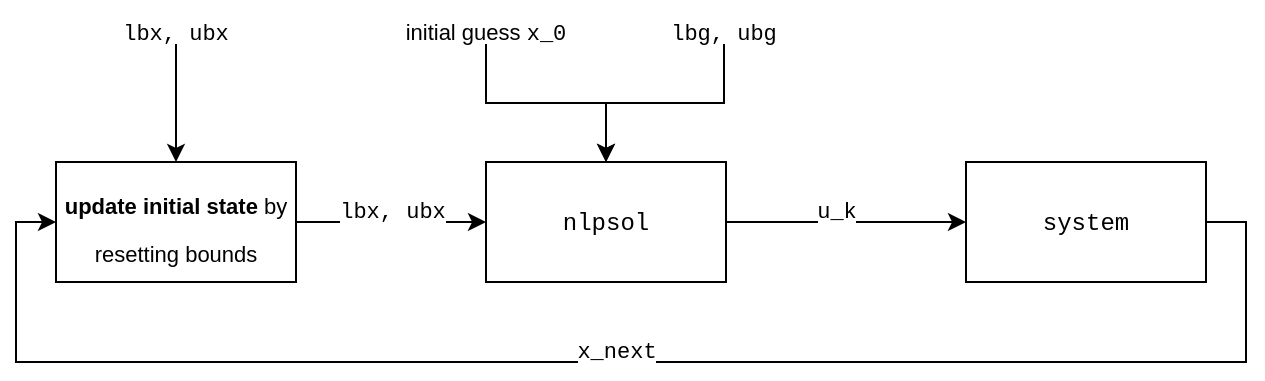 <mxfile version="13.0.3" type="device"><diagram id="Pq0E-FPJt1O3AaMJE1mD" name="Page-1"><mxGraphModel dx="763" dy="554" grid="1" gridSize="10" guides="1" tooltips="1" connect="1" arrows="1" fold="1" page="1" pageScale="1" pageWidth="827" pageHeight="1169" math="0" shadow="0"><root><mxCell id="0"/><mxCell id="1" parent="0"/><mxCell id="Z8yqr0X2EQr_Zcv8OtOA-3" style="edgeStyle=orthogonalEdgeStyle;rounded=0;orthogonalLoop=1;jettySize=auto;html=1;exitX=1;exitY=0.5;exitDx=0;exitDy=0;entryX=0;entryY=0.5;entryDx=0;entryDy=0;" edge="1" parent="1" source="Z8yqr0X2EQr_Zcv8OtOA-1" target="Z8yqr0X2EQr_Zcv8OtOA-2"><mxGeometry relative="1" as="geometry"/></mxCell><mxCell id="Z8yqr0X2EQr_Zcv8OtOA-6" value="&lt;font style=&quot;font-size: 11px&quot; face=&quot;Courier New&quot;&gt;u_k&lt;/font&gt;" style="edgeLabel;html=1;align=center;verticalAlign=middle;resizable=0;points=[];fontSize=20;" vertex="1" connectable="0" parent="Z8yqr0X2EQr_Zcv8OtOA-3"><mxGeometry x="-0.083" y="-2" relative="1" as="geometry"><mxPoint y="-12" as="offset"/></mxGeometry></mxCell><mxCell id="Z8yqr0X2EQr_Zcv8OtOA-1" value="&lt;font face=&quot;Courier New&quot;&gt;nlpsol&lt;/font&gt;" style="rounded=0;whiteSpace=wrap;html=1;" vertex="1" parent="1"><mxGeometry x="325" y="280" width="120" height="60" as="geometry"/></mxCell><mxCell id="Z8yqr0X2EQr_Zcv8OtOA-9" value="&lt;font style=&quot;font-size: 11px&quot; face=&quot;Courier New&quot;&gt;x_next&lt;/font&gt;" style="edgeStyle=orthogonalEdgeStyle;rounded=0;orthogonalLoop=1;jettySize=auto;html=1;exitX=1;exitY=0.5;exitDx=0;exitDy=0;entryX=0;entryY=0.5;entryDx=0;entryDy=0;fontSize=20;" edge="1" parent="1" source="Z8yqr0X2EQr_Zcv8OtOA-2" target="Z8yqr0X2EQr_Zcv8OtOA-7"><mxGeometry x="0.019" y="-10" relative="1" as="geometry"><Array as="points"><mxPoint x="705" y="310"/><mxPoint x="705" y="380"/><mxPoint x="90" y="380"/><mxPoint x="90" y="310"/></Array><mxPoint as="offset"/></mxGeometry></mxCell><mxCell id="Z8yqr0X2EQr_Zcv8OtOA-2" value="&lt;font face=&quot;Courier New&quot;&gt;system&lt;/font&gt;" style="rounded=0;whiteSpace=wrap;html=1;" vertex="1" parent="1"><mxGeometry x="565" y="280" width="120" height="60" as="geometry"/></mxCell><mxCell id="Z8yqr0X2EQr_Zcv8OtOA-8" style="edgeStyle=orthogonalEdgeStyle;rounded=0;orthogonalLoop=1;jettySize=auto;html=1;exitX=1;exitY=0.5;exitDx=0;exitDy=0;entryX=0;entryY=0.5;entryDx=0;entryDy=0;fontSize=20;" edge="1" parent="1" source="Z8yqr0X2EQr_Zcv8OtOA-7" target="Z8yqr0X2EQr_Zcv8OtOA-1"><mxGeometry relative="1" as="geometry"/></mxCell><mxCell id="Z8yqr0X2EQr_Zcv8OtOA-12" value="&lt;font face=&quot;Courier New&quot; style=&quot;font-size: 11px&quot;&gt;lbx, ubx&lt;/font&gt;" style="edgeLabel;html=1;align=center;verticalAlign=middle;resizable=0;points=[];fontSize=20;" vertex="1" connectable="0" parent="Z8yqr0X2EQr_Zcv8OtOA-8"><mxGeometry x="0.221" y="1" relative="1" as="geometry"><mxPoint x="-10" y="-9" as="offset"/></mxGeometry></mxCell><mxCell id="Z8yqr0X2EQr_Zcv8OtOA-7" value="&lt;font style=&quot;font-size: 11px&quot;&gt;&lt;b&gt;update initial state&lt;/b&gt; by resetting bounds&lt;/font&gt;" style="rounded=0;whiteSpace=wrap;html=1;fontSize=20;" vertex="1" parent="1"><mxGeometry x="110" y="280" width="120" height="60" as="geometry"/></mxCell><mxCell id="Z8yqr0X2EQr_Zcv8OtOA-16" style="edgeStyle=orthogonalEdgeStyle;rounded=0;orthogonalLoop=1;jettySize=auto;html=1;entryX=0.5;entryY=0;entryDx=0;entryDy=0;fontSize=20;" edge="1" parent="1" source="Z8yqr0X2EQr_Zcv8OtOA-10" target="Z8yqr0X2EQr_Zcv8OtOA-1"><mxGeometry relative="1" as="geometry"/></mxCell><mxCell id="Z8yqr0X2EQr_Zcv8OtOA-10" value="&lt;font style=&quot;font-size: 11px&quot;&gt;initial guess &lt;font face=&quot;Courier New&quot;&gt;x_0&lt;/font&gt;&lt;/font&gt;" style="text;html=1;strokeColor=none;fillColor=none;align=center;verticalAlign=middle;whiteSpace=wrap;rounded=0;fontSize=20;" vertex="1" parent="1"><mxGeometry x="280" y="201" width="90" height="20" as="geometry"/></mxCell><mxCell id="Z8yqr0X2EQr_Zcv8OtOA-17" style="edgeStyle=orthogonalEdgeStyle;rounded=0;orthogonalLoop=1;jettySize=auto;html=1;entryX=0.5;entryY=0;entryDx=0;entryDy=0;fontSize=20;" edge="1" parent="1" source="Z8yqr0X2EQr_Zcv8OtOA-13" target="Z8yqr0X2EQr_Zcv8OtOA-1"><mxGeometry relative="1" as="geometry"/></mxCell><mxCell id="Z8yqr0X2EQr_Zcv8OtOA-13" value="&lt;span style=&quot;font-size: 11px&quot;&gt;&lt;font face=&quot;Courier New&quot;&gt;lbg, ubg&lt;/font&gt;&lt;/span&gt;" style="text;html=1;strokeColor=none;fillColor=none;align=center;verticalAlign=middle;whiteSpace=wrap;rounded=0;fontSize=20;" vertex="1" parent="1"><mxGeometry x="399" y="201" width="90" height="20" as="geometry"/></mxCell><mxCell id="Z8yqr0X2EQr_Zcv8OtOA-19" style="edgeStyle=orthogonalEdgeStyle;rounded=0;orthogonalLoop=1;jettySize=auto;html=1;entryX=0.5;entryY=0;entryDx=0;entryDy=0;fontSize=20;" edge="1" parent="1" source="Z8yqr0X2EQr_Zcv8OtOA-18" target="Z8yqr0X2EQr_Zcv8OtOA-7"><mxGeometry relative="1" as="geometry"/></mxCell><mxCell id="Z8yqr0X2EQr_Zcv8OtOA-18" value="&lt;span style=&quot;font-size: 11px&quot;&gt;&lt;font face=&quot;Courier New&quot;&gt;lbx, ubx&lt;/font&gt;&lt;/span&gt;" style="text;html=1;strokeColor=none;fillColor=none;align=center;verticalAlign=middle;whiteSpace=wrap;rounded=0;fontSize=20;" vertex="1" parent="1"><mxGeometry x="125" y="201" width="90" height="20" as="geometry"/></mxCell></root></mxGraphModel></diagram></mxfile>